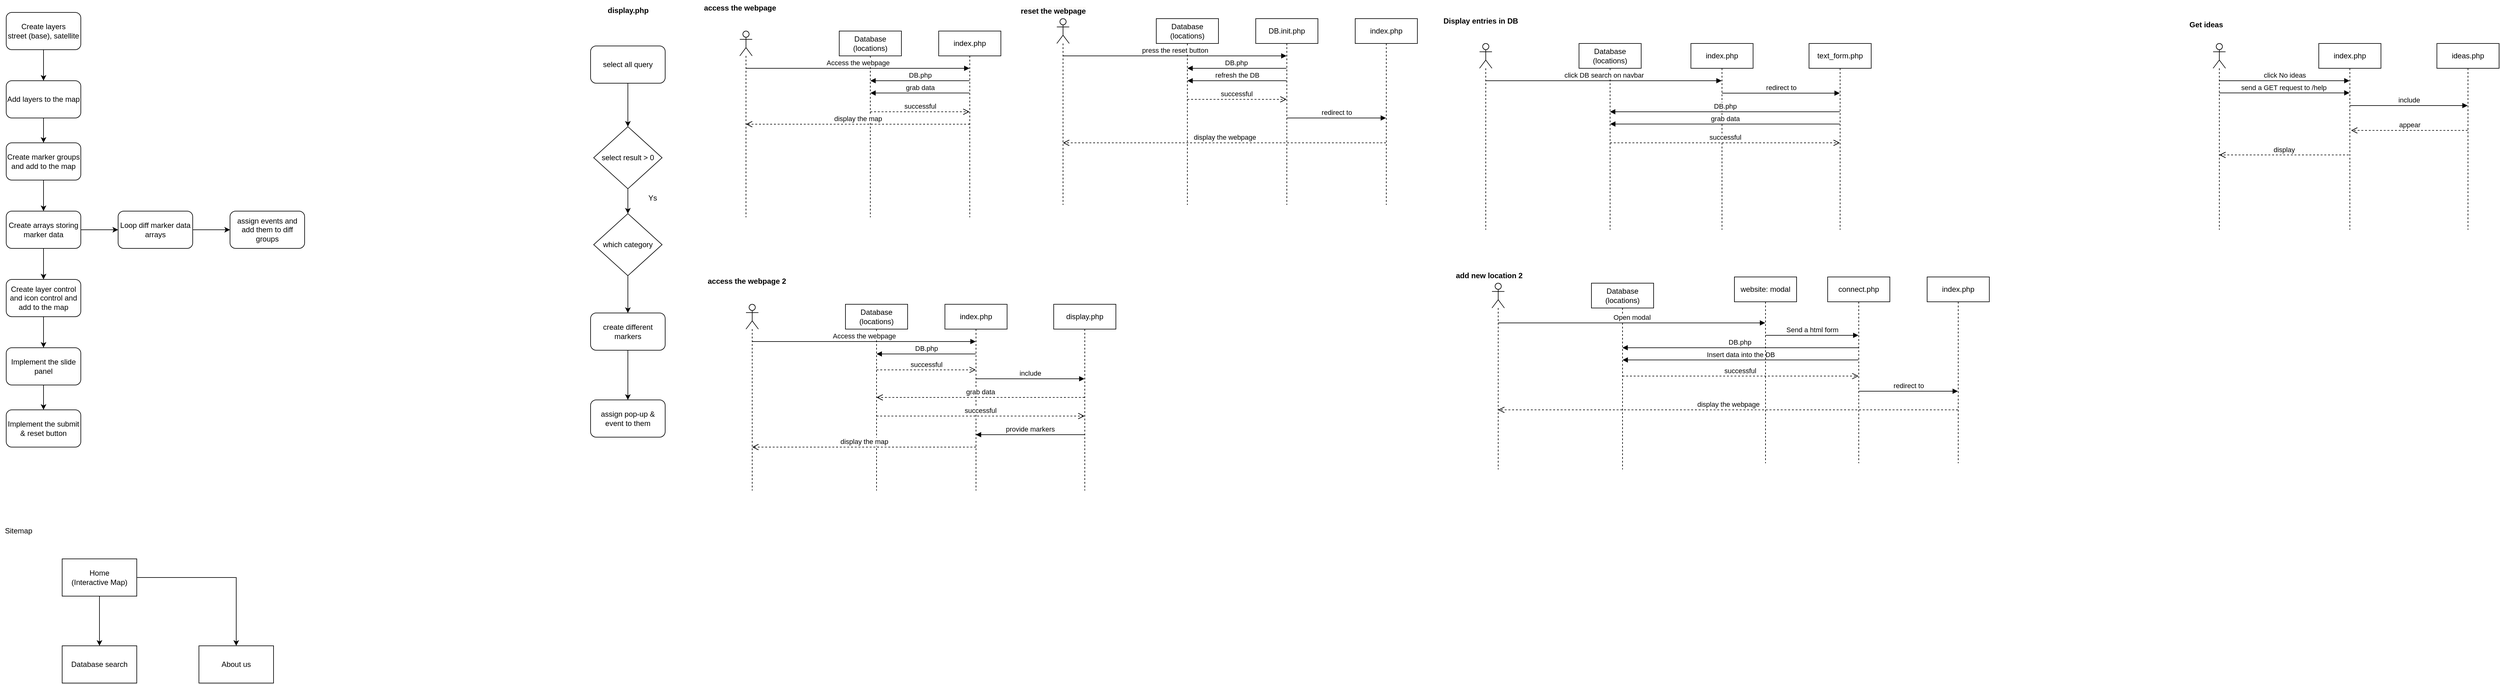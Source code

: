 <mxfile version="26.0.6">
  <diagram name="Page-1" id="nXaa11pZkZT-A5hi-8ZA">
    <mxGraphModel dx="1509" dy="813" grid="1" gridSize="10" guides="1" tooltips="1" connect="1" arrows="1" fold="1" page="1" pageScale="1" pageWidth="1169" pageHeight="827" math="0" shadow="0">
      <root>
        <mxCell id="0" />
        <mxCell id="1" parent="0" />
        <mxCell id="P0eKyDnEb8iTKFPrrxN9-12" value="" style="edgeStyle=orthogonalEdgeStyle;rounded=0;orthogonalLoop=1;jettySize=auto;html=1;" parent="1" source="P0eKyDnEb8iTKFPrrxN9-3" target="P0eKyDnEb8iTKFPrrxN9-4" edge="1">
          <mxGeometry relative="1" as="geometry" />
        </mxCell>
        <mxCell id="P0eKyDnEb8iTKFPrrxN9-3" value="Create layers&lt;br&gt;street (base), satellite" style="rounded=1;whiteSpace=wrap;html=1;" parent="1" vertex="1">
          <mxGeometry x="60" y="50" width="120" height="60" as="geometry" />
        </mxCell>
        <mxCell id="P0eKyDnEb8iTKFPrrxN9-13" value="" style="edgeStyle=orthogonalEdgeStyle;rounded=0;orthogonalLoop=1;jettySize=auto;html=1;" parent="1" source="P0eKyDnEb8iTKFPrrxN9-4" target="P0eKyDnEb8iTKFPrrxN9-5" edge="1">
          <mxGeometry relative="1" as="geometry" />
        </mxCell>
        <mxCell id="P0eKyDnEb8iTKFPrrxN9-4" value="Add layers to the map" style="rounded=1;whiteSpace=wrap;html=1;" parent="1" vertex="1">
          <mxGeometry x="60" y="160" width="120" height="60" as="geometry" />
        </mxCell>
        <mxCell id="P0eKyDnEb8iTKFPrrxN9-14" value="" style="edgeStyle=orthogonalEdgeStyle;rounded=0;orthogonalLoop=1;jettySize=auto;html=1;" parent="1" source="P0eKyDnEb8iTKFPrrxN9-5" target="P0eKyDnEb8iTKFPrrxN9-8" edge="1">
          <mxGeometry relative="1" as="geometry" />
        </mxCell>
        <mxCell id="P0eKyDnEb8iTKFPrrxN9-5" value="Create marker groups and add to the map" style="rounded=1;whiteSpace=wrap;html=1;" parent="1" vertex="1">
          <mxGeometry x="60" y="260" width="120" height="60" as="geometry" />
        </mxCell>
        <mxCell id="P0eKyDnEb8iTKFPrrxN9-15" value="" style="edgeStyle=orthogonalEdgeStyle;rounded=0;orthogonalLoop=1;jettySize=auto;html=1;" parent="1" source="P0eKyDnEb8iTKFPrrxN9-8" target="P0eKyDnEb8iTKFPrrxN9-9" edge="1">
          <mxGeometry relative="1" as="geometry" />
        </mxCell>
        <mxCell id="P0eKyDnEb8iTKFPrrxN9-20" value="" style="edgeStyle=orthogonalEdgeStyle;rounded=0;orthogonalLoop=1;jettySize=auto;html=1;" parent="1" source="P0eKyDnEb8iTKFPrrxN9-8" target="P0eKyDnEb8iTKFPrrxN9-11" edge="1">
          <mxGeometry relative="1" as="geometry" />
        </mxCell>
        <mxCell id="P0eKyDnEb8iTKFPrrxN9-8" value="Create arrays storing marker data" style="rounded=1;whiteSpace=wrap;html=1;" parent="1" vertex="1">
          <mxGeometry x="60" y="370" width="120" height="60" as="geometry" />
        </mxCell>
        <mxCell id="P0eKyDnEb8iTKFPrrxN9-16" value="" style="edgeStyle=orthogonalEdgeStyle;rounded=0;orthogonalLoop=1;jettySize=auto;html=1;" parent="1" source="P0eKyDnEb8iTKFPrrxN9-9" target="P0eKyDnEb8iTKFPrrxN9-10" edge="1">
          <mxGeometry relative="1" as="geometry" />
        </mxCell>
        <mxCell id="P0eKyDnEb8iTKFPrrxN9-9" value="Create layer control and icon control and add to the map" style="rounded=1;whiteSpace=wrap;html=1;" parent="1" vertex="1">
          <mxGeometry x="60" y="480" width="120" height="60" as="geometry" />
        </mxCell>
        <mxCell id="P0eKyDnEb8iTKFPrrxN9-66" value="" style="edgeStyle=orthogonalEdgeStyle;rounded=0;orthogonalLoop=1;jettySize=auto;html=1;" parent="1" source="P0eKyDnEb8iTKFPrrxN9-10" target="P0eKyDnEb8iTKFPrrxN9-65" edge="1">
          <mxGeometry relative="1" as="geometry" />
        </mxCell>
        <mxCell id="P0eKyDnEb8iTKFPrrxN9-10" value="Implement the slide panel" style="rounded=1;whiteSpace=wrap;html=1;" parent="1" vertex="1">
          <mxGeometry x="60" y="590" width="120" height="60" as="geometry" />
        </mxCell>
        <mxCell id="P0eKyDnEb8iTKFPrrxN9-19" value="" style="edgeStyle=orthogonalEdgeStyle;rounded=0;orthogonalLoop=1;jettySize=auto;html=1;" parent="1" source="P0eKyDnEb8iTKFPrrxN9-11" target="P0eKyDnEb8iTKFPrrxN9-18" edge="1">
          <mxGeometry relative="1" as="geometry" />
        </mxCell>
        <mxCell id="P0eKyDnEb8iTKFPrrxN9-11" value="Loop diff marker data arrays" style="rounded=1;whiteSpace=wrap;html=1;" parent="1" vertex="1">
          <mxGeometry x="240" y="370" width="120" height="60" as="geometry" />
        </mxCell>
        <mxCell id="P0eKyDnEb8iTKFPrrxN9-18" value="assign events and add them to diff groups" style="rounded=1;whiteSpace=wrap;html=1;" parent="1" vertex="1">
          <mxGeometry x="420" y="370" width="120" height="60" as="geometry" />
        </mxCell>
        <mxCell id="P0eKyDnEb8iTKFPrrxN9-21" style="edgeStyle=orthogonalEdgeStyle;rounded=0;orthogonalLoop=1;jettySize=auto;html=1;exitX=0.5;exitY=1;exitDx=0;exitDy=0;" parent="1" source="P0eKyDnEb8iTKFPrrxN9-11" target="P0eKyDnEb8iTKFPrrxN9-11" edge="1">
          <mxGeometry relative="1" as="geometry" />
        </mxCell>
        <mxCell id="P0eKyDnEb8iTKFPrrxN9-29" value="" style="shape=umlLifeline;perimeter=lifelinePerimeter;whiteSpace=wrap;html=1;container=1;dropTarget=0;collapsible=0;recursiveResize=0;outlineConnect=0;portConstraint=eastwest;newEdgeStyle={&quot;curved&quot;:0,&quot;rounded&quot;:0};participant=umlActor;" parent="1" vertex="1">
          <mxGeometry x="1240" y="80" width="20" height="300" as="geometry" />
        </mxCell>
        <mxCell id="P0eKyDnEb8iTKFPrrxN9-30" value="Database&lt;br&gt;(locations)" style="shape=umlLifeline;perimeter=lifelinePerimeter;whiteSpace=wrap;html=1;container=1;dropTarget=0;collapsible=0;recursiveResize=0;outlineConnect=0;portConstraint=eastwest;newEdgeStyle={&quot;curved&quot;:0,&quot;rounded&quot;:0};" parent="1" vertex="1">
          <mxGeometry x="1400" y="80" width="100" height="300" as="geometry" />
        </mxCell>
        <mxCell id="P0eKyDnEb8iTKFPrrxN9-32" value="index.php" style="shape=umlLifeline;perimeter=lifelinePerimeter;whiteSpace=wrap;html=1;container=1;dropTarget=0;collapsible=0;recursiveResize=0;outlineConnect=0;portConstraint=eastwest;newEdgeStyle={&quot;curved&quot;:0,&quot;rounded&quot;:0};" parent="1" vertex="1">
          <mxGeometry x="1560" y="80" width="100" height="300" as="geometry" />
        </mxCell>
        <mxCell id="P0eKyDnEb8iTKFPrrxN9-34" value="display the map" style="html=1;verticalAlign=bottom;endArrow=open;dashed=1;endSize=8;curved=0;rounded=0;" parent="1" target="P0eKyDnEb8iTKFPrrxN9-29" edge="1">
          <mxGeometry relative="1" as="geometry">
            <mxPoint x="1610" y="230" as="sourcePoint" />
            <mxPoint x="1540" y="230" as="targetPoint" />
          </mxGeometry>
        </mxCell>
        <mxCell id="P0eKyDnEb8iTKFPrrxN9-35" value="Access the webpage" style="html=1;verticalAlign=bottom;endArrow=block;curved=0;rounded=0;" parent="1" target="P0eKyDnEb8iTKFPrrxN9-32" edge="1">
          <mxGeometry width="80" relative="1" as="geometry">
            <mxPoint x="1250" y="140" as="sourcePoint" />
            <mxPoint x="1330" y="140" as="targetPoint" />
          </mxGeometry>
        </mxCell>
        <mxCell id="P0eKyDnEb8iTKFPrrxN9-37" value="DB.php" style="html=1;verticalAlign=bottom;endArrow=block;curved=0;rounded=0;" parent="1" target="P0eKyDnEb8iTKFPrrxN9-30" edge="1">
          <mxGeometry width="80" relative="1" as="geometry">
            <mxPoint x="1609.5" y="160" as="sourcePoint" />
            <mxPoint x="1530" y="160" as="targetPoint" />
          </mxGeometry>
        </mxCell>
        <mxCell id="P0eKyDnEb8iTKFPrrxN9-38" value="successful" style="html=1;verticalAlign=bottom;endArrow=open;dashed=1;endSize=8;curved=0;rounded=0;" parent="1" edge="1">
          <mxGeometry x="-0.002" relative="1" as="geometry">
            <mxPoint x="1450.1" y="210" as="sourcePoint" />
            <mxPoint x="1609.5" y="210" as="targetPoint" />
            <mxPoint as="offset" />
          </mxGeometry>
        </mxCell>
        <mxCell id="P0eKyDnEb8iTKFPrrxN9-48" value="grab data" style="html=1;verticalAlign=bottom;endArrow=block;curved=0;rounded=0;" parent="1" edge="1">
          <mxGeometry x="-0.003" width="80" relative="1" as="geometry">
            <mxPoint x="1609.5" y="179.76" as="sourcePoint" />
            <mxPoint x="1450" y="179.76" as="targetPoint" />
            <mxPoint as="offset" />
          </mxGeometry>
        </mxCell>
        <mxCell id="P0eKyDnEb8iTKFPrrxN9-52" value="access the webpage" style="text;align=center;fontStyle=1;verticalAlign=middle;spacingLeft=3;spacingRight=3;strokeColor=none;rotatable=0;points=[[0,0.5],[1,0.5]];portConstraint=eastwest;html=1;" parent="1" vertex="1">
          <mxGeometry x="1200" y="30" width="80" height="26" as="geometry" />
        </mxCell>
        <mxCell id="P0eKyDnEb8iTKFPrrxN9-54" value="" style="shape=umlLifeline;perimeter=lifelinePerimeter;whiteSpace=wrap;html=1;container=1;dropTarget=0;collapsible=0;recursiveResize=0;outlineConnect=0;portConstraint=eastwest;newEdgeStyle={&quot;curved&quot;:0,&quot;rounded&quot;:0};participant=umlActor;" parent="1" vertex="1">
          <mxGeometry x="1750" y="60" width="20" height="300" as="geometry" />
        </mxCell>
        <mxCell id="P0eKyDnEb8iTKFPrrxN9-55" value="Database&lt;br&gt;(locations)" style="shape=umlLifeline;perimeter=lifelinePerimeter;whiteSpace=wrap;html=1;container=1;dropTarget=0;collapsible=0;recursiveResize=0;outlineConnect=0;portConstraint=eastwest;newEdgeStyle={&quot;curved&quot;:0,&quot;rounded&quot;:0};" parent="1" vertex="1">
          <mxGeometry x="1910" y="60" width="100" height="300" as="geometry" />
        </mxCell>
        <mxCell id="P0eKyDnEb8iTKFPrrxN9-56" value="DB.init.php" style="shape=umlLifeline;perimeter=lifelinePerimeter;whiteSpace=wrap;html=1;container=1;dropTarget=0;collapsible=0;recursiveResize=0;outlineConnect=0;portConstraint=eastwest;newEdgeStyle={&quot;curved&quot;:0,&quot;rounded&quot;:0};" parent="1" vertex="1">
          <mxGeometry x="2070" y="60" width="100" height="300" as="geometry" />
        </mxCell>
        <mxCell id="P0eKyDnEb8iTKFPrrxN9-57" value="press the reset button" style="html=1;verticalAlign=bottom;endArrow=block;curved=0;rounded=0;" parent="1" target="P0eKyDnEb8iTKFPrrxN9-56" edge="1">
          <mxGeometry x="0.001" width="80" relative="1" as="geometry">
            <mxPoint x="1760" y="120" as="sourcePoint" />
            <mxPoint x="1840" y="120" as="targetPoint" />
            <mxPoint as="offset" />
          </mxGeometry>
        </mxCell>
        <mxCell id="P0eKyDnEb8iTKFPrrxN9-58" value="DB.php&amp;nbsp;" style="html=1;verticalAlign=bottom;endArrow=block;curved=0;rounded=0;" parent="1" target="P0eKyDnEb8iTKFPrrxN9-55" edge="1">
          <mxGeometry width="80" relative="1" as="geometry">
            <mxPoint x="2119.5" y="140" as="sourcePoint" />
            <mxPoint x="2040" y="140" as="targetPoint" />
          </mxGeometry>
        </mxCell>
        <mxCell id="P0eKyDnEb8iTKFPrrxN9-59" value="successful" style="html=1;verticalAlign=bottom;endArrow=open;dashed=1;endSize=8;curved=0;rounded=0;" parent="1" edge="1">
          <mxGeometry x="-0.007" relative="1" as="geometry">
            <mxPoint x="1960.1" y="190" as="sourcePoint" />
            <mxPoint x="2119.5" y="190" as="targetPoint" />
            <mxPoint as="offset" />
          </mxGeometry>
        </mxCell>
        <mxCell id="P0eKyDnEb8iTKFPrrxN9-60" value="refresh the DB" style="html=1;verticalAlign=bottom;endArrow=block;curved=0;rounded=0;" parent="1" edge="1">
          <mxGeometry x="0.003" width="80" relative="1" as="geometry">
            <mxPoint x="2119.5" y="160" as="sourcePoint" />
            <mxPoint x="1960" y="160" as="targetPoint" />
            <mxPoint as="offset" />
          </mxGeometry>
        </mxCell>
        <mxCell id="P0eKyDnEb8iTKFPrrxN9-61" value="index.php" style="shape=umlLifeline;perimeter=lifelinePerimeter;whiteSpace=wrap;html=1;container=1;dropTarget=0;collapsible=0;recursiveResize=0;outlineConnect=0;portConstraint=eastwest;newEdgeStyle={&quot;curved&quot;:0,&quot;rounded&quot;:0};" parent="1" vertex="1">
          <mxGeometry x="2230" y="60" width="100" height="300" as="geometry" />
        </mxCell>
        <mxCell id="P0eKyDnEb8iTKFPrrxN9-62" value="redirect to" style="html=1;verticalAlign=bottom;endArrow=block;curved=0;rounded=0;" parent="1" target="P0eKyDnEb8iTKFPrrxN9-61" edge="1">
          <mxGeometry width="80" relative="1" as="geometry">
            <mxPoint x="2120" y="220" as="sourcePoint" />
            <mxPoint x="2200" y="220" as="targetPoint" />
          </mxGeometry>
        </mxCell>
        <mxCell id="P0eKyDnEb8iTKFPrrxN9-63" value="display the webpage" style="html=1;verticalAlign=bottom;endArrow=open;dashed=1;endSize=8;curved=0;rounded=0;" parent="1" edge="1">
          <mxGeometry relative="1" as="geometry">
            <mxPoint x="2279.5" y="260" as="sourcePoint" />
            <mxPoint x="1759.929" y="260" as="targetPoint" />
          </mxGeometry>
        </mxCell>
        <mxCell id="P0eKyDnEb8iTKFPrrxN9-64" value="&lt;span style=&quot;color: rgb(0, 0, 0); font-family: Helvetica; font-size: 12px; font-style: normal; font-variant-ligatures: normal; font-variant-caps: normal; font-weight: 700; letter-spacing: normal; orphans: 2; text-align: center; text-indent: 0px; text-transform: none; widows: 2; word-spacing: 0px; -webkit-text-stroke-width: 0px; white-space: nowrap; background-color: rgb(251, 251, 251); text-decoration-thickness: initial; text-decoration-style: initial; text-decoration-color: initial; float: none; display: inline !important;&quot;&gt;reset the webpage&lt;/span&gt;" style="text;whiteSpace=wrap;html=1;" parent="1" vertex="1">
          <mxGeometry x="1690" y="34" width="210" height="40" as="geometry" />
        </mxCell>
        <mxCell id="P0eKyDnEb8iTKFPrrxN9-65" value="Implement the submit &amp;amp; reset button" style="rounded=1;whiteSpace=wrap;html=1;" parent="1" vertex="1">
          <mxGeometry x="60" y="690" width="120" height="60" as="geometry" />
        </mxCell>
        <mxCell id="6KVZDdYRLR2ok5qFMloY-1" value="" style="shape=umlLifeline;perimeter=lifelinePerimeter;whiteSpace=wrap;html=1;container=1;dropTarget=0;collapsible=0;recursiveResize=0;outlineConnect=0;portConstraint=eastwest;newEdgeStyle={&quot;curved&quot;:0,&quot;rounded&quot;:0};participant=umlActor;" parent="1" vertex="1">
          <mxGeometry x="2450" y="486" width="20" height="300" as="geometry" />
        </mxCell>
        <mxCell id="6KVZDdYRLR2ok5qFMloY-2" value="Database&lt;br&gt;(locations)" style="shape=umlLifeline;perimeter=lifelinePerimeter;whiteSpace=wrap;html=1;container=1;dropTarget=0;collapsible=0;recursiveResize=0;outlineConnect=0;portConstraint=eastwest;newEdgeStyle={&quot;curved&quot;:0,&quot;rounded&quot;:0};" parent="1" vertex="1">
          <mxGeometry x="2610" y="486" width="100" height="300" as="geometry" />
        </mxCell>
        <mxCell id="6KVZDdYRLR2ok5qFMloY-3" value="connect.php" style="shape=umlLifeline;perimeter=lifelinePerimeter;whiteSpace=wrap;html=1;container=1;dropTarget=0;collapsible=0;recursiveResize=0;outlineConnect=0;portConstraint=eastwest;newEdgeStyle={&quot;curved&quot;:0,&quot;rounded&quot;:0};" parent="1" vertex="1">
          <mxGeometry x="2990" y="476" width="100" height="300" as="geometry" />
        </mxCell>
        <mxCell id="6KVZDdYRLR2ok5qFMloY-4" value="Send a html form" style="html=1;verticalAlign=bottom;endArrow=block;curved=0;rounded=0;" parent="1" edge="1">
          <mxGeometry width="80" relative="1" as="geometry">
            <mxPoint x="2889.929" y="570" as="sourcePoint" />
            <mxPoint x="3039.5" y="570" as="targetPoint" />
          </mxGeometry>
        </mxCell>
        <mxCell id="6KVZDdYRLR2ok5qFMloY-5" value="DB.php&amp;nbsp;" style="html=1;verticalAlign=bottom;endArrow=block;curved=0;rounded=0;" parent="1" source="6KVZDdYRLR2ok5qFMloY-3" edge="1">
          <mxGeometry width="80" relative="1" as="geometry">
            <mxPoint x="2819.5" y="590" as="sourcePoint" />
            <mxPoint x="2659.81" y="590" as="targetPoint" />
          </mxGeometry>
        </mxCell>
        <mxCell id="6KVZDdYRLR2ok5qFMloY-6" value="successful" style="html=1;verticalAlign=bottom;endArrow=open;dashed=1;endSize=8;curved=0;rounded=0;" parent="1" edge="1">
          <mxGeometry x="-0.007" relative="1" as="geometry">
            <mxPoint x="2660" y="635.66" as="sourcePoint" />
            <mxPoint x="3039.5" y="635.66" as="targetPoint" />
            <mxPoint as="offset" />
          </mxGeometry>
        </mxCell>
        <mxCell id="6KVZDdYRLR2ok5qFMloY-7" value="Insert data into the DB" style="html=1;verticalAlign=bottom;endArrow=block;curved=0;rounded=0;" parent="1" source="6KVZDdYRLR2ok5qFMloY-3" edge="1">
          <mxGeometry width="80" relative="1" as="geometry">
            <mxPoint x="2819.5" y="609.66" as="sourcePoint" />
            <mxPoint x="2660" y="609.66" as="targetPoint" />
          </mxGeometry>
        </mxCell>
        <mxCell id="6KVZDdYRLR2ok5qFMloY-8" value="index.php" style="shape=umlLifeline;perimeter=lifelinePerimeter;whiteSpace=wrap;html=1;container=1;dropTarget=0;collapsible=0;recursiveResize=0;outlineConnect=0;portConstraint=eastwest;newEdgeStyle={&quot;curved&quot;:0,&quot;rounded&quot;:0};" parent="1" vertex="1">
          <mxGeometry x="3150" y="476" width="100" height="300" as="geometry" />
        </mxCell>
        <mxCell id="6KVZDdYRLR2ok5qFMloY-9" value="redirect to" style="html=1;verticalAlign=bottom;endArrow=block;curved=0;rounded=0;" parent="1" edge="1">
          <mxGeometry width="80" relative="1" as="geometry">
            <mxPoint x="3039.81" y="660" as="sourcePoint" />
            <mxPoint x="3199.5" y="660" as="targetPoint" />
          </mxGeometry>
        </mxCell>
        <mxCell id="6KVZDdYRLR2ok5qFMloY-10" value="display the webpage" style="html=1;verticalAlign=bottom;endArrow=open;dashed=1;endSize=8;curved=0;rounded=0;" parent="1" source="6KVZDdYRLR2ok5qFMloY-8" edge="1">
          <mxGeometry relative="1" as="geometry">
            <mxPoint x="2979.5" y="690" as="sourcePoint" />
            <mxPoint x="2459.929" y="690" as="targetPoint" />
          </mxGeometry>
        </mxCell>
        <mxCell id="6KVZDdYRLR2ok5qFMloY-11" value="&lt;span style=&quot;color: rgb(0, 0, 0); font-family: Helvetica; font-size: 12px; font-style: normal; font-variant-ligatures: normal; font-variant-caps: normal; font-weight: 700; letter-spacing: normal; orphans: 2; text-align: center; text-indent: 0px; text-transform: none; widows: 2; word-spacing: 0px; -webkit-text-stroke-width: 0px; white-space: nowrap; background-color: rgb(251, 251, 251); text-decoration-thickness: initial; text-decoration-style: initial; text-decoration-color: initial; float: none; display: inline !important;&quot;&gt;add new location 2&lt;/span&gt;" style="text;whiteSpace=wrap;html=1;" parent="1" vertex="1">
          <mxGeometry x="2390" y="460" width="210" height="40" as="geometry" />
        </mxCell>
        <mxCell id="6KVZDdYRLR2ok5qFMloY-12" value="website: modal" style="shape=umlLifeline;perimeter=lifelinePerimeter;whiteSpace=wrap;html=1;container=1;dropTarget=0;collapsible=0;recursiveResize=0;outlineConnect=0;portConstraint=eastwest;newEdgeStyle={&quot;curved&quot;:0,&quot;rounded&quot;:0};" parent="1" vertex="1">
          <mxGeometry x="2840" y="476" width="100" height="300" as="geometry" />
        </mxCell>
        <mxCell id="6KVZDdYRLR2ok5qFMloY-15" value="Open modal" style="html=1;verticalAlign=bottom;endArrow=block;curved=0;rounded=0;" parent="1" edge="1">
          <mxGeometry width="80" relative="1" as="geometry">
            <mxPoint x="2459.81" y="550" as="sourcePoint" />
            <mxPoint x="2889.5" y="550" as="targetPoint" />
          </mxGeometry>
        </mxCell>
        <mxCell id="6KVZDdYRLR2ok5qFMloY-19" value="" style="edgeStyle=orthogonalEdgeStyle;rounded=0;orthogonalLoop=1;jettySize=auto;html=1;" parent="1" source="6KVZDdYRLR2ok5qFMloY-16" target="6KVZDdYRLR2ok5qFMloY-18" edge="1">
          <mxGeometry relative="1" as="geometry" />
        </mxCell>
        <mxCell id="6KVZDdYRLR2ok5qFMloY-21" value="" style="edgeStyle=orthogonalEdgeStyle;rounded=0;orthogonalLoop=1;jettySize=auto;html=1;" parent="1" source="6KVZDdYRLR2ok5qFMloY-16" target="6KVZDdYRLR2ok5qFMloY-20" edge="1">
          <mxGeometry relative="1" as="geometry" />
        </mxCell>
        <mxCell id="6KVZDdYRLR2ok5qFMloY-16" value="Home&lt;br&gt;(Interactive Map)" style="rounded=0;whiteSpace=wrap;html=1;" parent="1" vertex="1">
          <mxGeometry x="150" y="930" width="120" height="60" as="geometry" />
        </mxCell>
        <mxCell id="6KVZDdYRLR2ok5qFMloY-17" value="Sitemap" style="text;html=1;align=center;verticalAlign=middle;whiteSpace=wrap;rounded=0;" parent="1" vertex="1">
          <mxGeometry x="50" y="870" width="60" height="30" as="geometry" />
        </mxCell>
        <mxCell id="6KVZDdYRLR2ok5qFMloY-18" value="Database search" style="rounded=0;whiteSpace=wrap;html=1;" parent="1" vertex="1">
          <mxGeometry x="150" y="1070" width="120" height="60" as="geometry" />
        </mxCell>
        <mxCell id="6KVZDdYRLR2ok5qFMloY-20" value="About us" style="rounded=0;whiteSpace=wrap;html=1;" parent="1" vertex="1">
          <mxGeometry x="370" y="1070" width="120" height="60" as="geometry" />
        </mxCell>
        <mxCell id="I3coor1iJ0MH9hTttTZM-3" value="" style="shape=umlLifeline;perimeter=lifelinePerimeter;whiteSpace=wrap;html=1;container=1;dropTarget=0;collapsible=0;recursiveResize=0;outlineConnect=0;portConstraint=eastwest;newEdgeStyle={&quot;curved&quot;:0,&quot;rounded&quot;:0};participant=umlActor;" parent="1" vertex="1">
          <mxGeometry x="2430" y="100" width="20" height="300" as="geometry" />
        </mxCell>
        <mxCell id="I3coor1iJ0MH9hTttTZM-4" value="Database&lt;br&gt;(locations)" style="shape=umlLifeline;perimeter=lifelinePerimeter;whiteSpace=wrap;html=1;container=1;dropTarget=0;collapsible=0;recursiveResize=0;outlineConnect=0;portConstraint=eastwest;newEdgeStyle={&quot;curved&quot;:0,&quot;rounded&quot;:0};" parent="1" vertex="1">
          <mxGeometry x="2590" y="100" width="100" height="300" as="geometry" />
        </mxCell>
        <mxCell id="I3coor1iJ0MH9hTttTZM-13" value="&lt;span style=&quot;text-align: center;&quot;&gt;&lt;b&gt;Display entries in DB&lt;/b&gt;&lt;/span&gt;" style="text;whiteSpace=wrap;html=1;" parent="1" vertex="1">
          <mxGeometry x="2370" y="50" width="210" height="40" as="geometry" />
        </mxCell>
        <mxCell id="I3coor1iJ0MH9hTttTZM-14" value="index.php" style="shape=umlLifeline;perimeter=lifelinePerimeter;whiteSpace=wrap;html=1;container=1;dropTarget=0;collapsible=0;recursiveResize=0;outlineConnect=0;portConstraint=eastwest;newEdgeStyle={&quot;curved&quot;:0,&quot;rounded&quot;:0};" parent="1" vertex="1">
          <mxGeometry x="2770" y="100" width="100" height="300" as="geometry" />
        </mxCell>
        <mxCell id="I3coor1iJ0MH9hTttTZM-16" value="click DB search on navbar" style="html=1;verticalAlign=bottom;endArrow=block;curved=0;rounded=0;" parent="1" target="I3coor1iJ0MH9hTttTZM-14" edge="1">
          <mxGeometry x="0.001" width="80" relative="1" as="geometry">
            <mxPoint x="2440" y="160" as="sourcePoint" />
            <mxPoint x="2520" y="160" as="targetPoint" />
            <mxPoint as="offset" />
          </mxGeometry>
        </mxCell>
        <mxCell id="I3coor1iJ0MH9hTttTZM-17" value="text_form.php" style="shape=umlLifeline;perimeter=lifelinePerimeter;whiteSpace=wrap;html=1;container=1;dropTarget=0;collapsible=0;recursiveResize=0;outlineConnect=0;portConstraint=eastwest;newEdgeStyle={&quot;curved&quot;:0,&quot;rounded&quot;:0};" parent="1" vertex="1">
          <mxGeometry x="2960" y="100" width="100" height="300" as="geometry" />
        </mxCell>
        <mxCell id="I3coor1iJ0MH9hTttTZM-19" value="redirect to" style="html=1;verticalAlign=bottom;endArrow=block;curved=0;rounded=0;" parent="1" target="I3coor1iJ0MH9hTttTZM-17" edge="1">
          <mxGeometry width="80" relative="1" as="geometry">
            <mxPoint x="2820" y="180" as="sourcePoint" />
            <mxPoint x="2900" y="180" as="targetPoint" />
          </mxGeometry>
        </mxCell>
        <mxCell id="I3coor1iJ0MH9hTttTZM-22" value="DB.php" style="html=1;verticalAlign=bottom;endArrow=block;curved=0;rounded=0;" parent="1" edge="1">
          <mxGeometry width="80" relative="1" as="geometry">
            <mxPoint x="3009.5" y="210.0" as="sourcePoint" />
            <mxPoint x="2639.81" y="210.0" as="targetPoint" />
          </mxGeometry>
        </mxCell>
        <mxCell id="I3coor1iJ0MH9hTttTZM-24" value="successful" style="html=1;verticalAlign=bottom;endArrow=open;dashed=1;endSize=8;curved=0;rounded=0;" parent="1" edge="1">
          <mxGeometry relative="1" as="geometry">
            <mxPoint x="2640" y="260" as="sourcePoint" />
            <mxPoint x="3009.5" y="260" as="targetPoint" />
          </mxGeometry>
        </mxCell>
        <mxCell id="I3coor1iJ0MH9hTttTZM-25" value="grab data" style="html=1;verticalAlign=bottom;endArrow=block;curved=0;rounded=0;" parent="1" edge="1">
          <mxGeometry width="80" relative="1" as="geometry">
            <mxPoint x="3009.69" y="229.71" as="sourcePoint" />
            <mxPoint x="2640.0" y="229.71" as="targetPoint" />
          </mxGeometry>
        </mxCell>
        <mxCell id="I3coor1iJ0MH9hTttTZM-36" value="" style="shape=umlLifeline;perimeter=lifelinePerimeter;whiteSpace=wrap;html=1;container=1;dropTarget=0;collapsible=0;recursiveResize=0;outlineConnect=0;portConstraint=eastwest;newEdgeStyle={&quot;curved&quot;:0,&quot;rounded&quot;:0};participant=umlActor;" parent="1" vertex="1">
          <mxGeometry x="3610" y="100" width="20" height="300" as="geometry" />
        </mxCell>
        <mxCell id="I3coor1iJ0MH9hTttTZM-38" value="&lt;div style=&quot;text-align: center;&quot;&gt;&lt;span style=&quot;background-color: transparent; color: light-dark(rgb(0, 0, 0), rgb(255, 255, 255));&quot;&gt;&lt;b&gt;Get ideas&lt;/b&gt;&lt;/span&gt;&lt;/div&gt;" style="text;whiteSpace=wrap;html=1;" parent="1" vertex="1">
          <mxGeometry x="3570" y="56" width="210" height="40" as="geometry" />
        </mxCell>
        <mxCell id="I3coor1iJ0MH9hTttTZM-39" value="index.php" style="shape=umlLifeline;perimeter=lifelinePerimeter;whiteSpace=wrap;html=1;container=1;dropTarget=0;collapsible=0;recursiveResize=0;outlineConnect=0;portConstraint=eastwest;newEdgeStyle={&quot;curved&quot;:0,&quot;rounded&quot;:0};" parent="1" vertex="1">
          <mxGeometry x="3780" y="100" width="100" height="300" as="geometry" />
        </mxCell>
        <mxCell id="I3coor1iJ0MH9hTttTZM-40" value="click No ideas" style="html=1;verticalAlign=bottom;endArrow=block;curved=0;rounded=0;" parent="1" target="I3coor1iJ0MH9hTttTZM-39" edge="1">
          <mxGeometry x="0.001" width="80" relative="1" as="geometry">
            <mxPoint x="3620" y="160" as="sourcePoint" />
            <mxPoint x="3700" y="160" as="targetPoint" />
            <mxPoint as="offset" />
          </mxGeometry>
        </mxCell>
        <mxCell id="I3coor1iJ0MH9hTttTZM-41" value="ideas.php" style="shape=umlLifeline;perimeter=lifelinePerimeter;whiteSpace=wrap;html=1;container=1;dropTarget=0;collapsible=0;recursiveResize=0;outlineConnect=0;portConstraint=eastwest;newEdgeStyle={&quot;curved&quot;:0,&quot;rounded&quot;:0};" parent="1" vertex="1">
          <mxGeometry x="3970" y="100" width="100" height="300" as="geometry" />
        </mxCell>
        <mxCell id="I3coor1iJ0MH9hTttTZM-42" value="send a GET request to /help&amp;nbsp;" style="html=1;verticalAlign=bottom;endArrow=block;curved=0;rounded=0;" parent="1" target="I3coor1iJ0MH9hTttTZM-39" edge="1">
          <mxGeometry width="80" relative="1" as="geometry">
            <mxPoint x="3620" y="179.58" as="sourcePoint" />
            <mxPoint x="3809.5" y="179.58" as="targetPoint" />
          </mxGeometry>
        </mxCell>
        <mxCell id="I3coor1iJ0MH9hTttTZM-49" value="include" style="html=1;verticalAlign=bottom;endArrow=block;curved=0;rounded=0;" parent="1" target="I3coor1iJ0MH9hTttTZM-41" edge="1">
          <mxGeometry width="80" relative="1" as="geometry">
            <mxPoint x="3830" y="200" as="sourcePoint" />
            <mxPoint x="3910" y="200" as="targetPoint" />
          </mxGeometry>
        </mxCell>
        <mxCell id="I3coor1iJ0MH9hTttTZM-50" value="appear" style="html=1;verticalAlign=bottom;endArrow=open;dashed=1;endSize=8;curved=0;rounded=0;" parent="1" source="I3coor1iJ0MH9hTttTZM-41" edge="1">
          <mxGeometry x="0.004" relative="1" as="geometry">
            <mxPoint x="4011.5" y="240" as="sourcePoint" />
            <mxPoint x="3832" y="240" as="targetPoint" />
            <mxPoint as="offset" />
          </mxGeometry>
        </mxCell>
        <mxCell id="I3coor1iJ0MH9hTttTZM-51" value="display" style="html=1;verticalAlign=bottom;endArrow=open;dashed=1;endSize=8;curved=0;rounded=0;" parent="1" target="I3coor1iJ0MH9hTttTZM-36" edge="1">
          <mxGeometry x="0.004" relative="1" as="geometry">
            <mxPoint x="3828" y="279.5" as="sourcePoint" />
            <mxPoint x="3640" y="279.5" as="targetPoint" />
            <mxPoint as="offset" />
          </mxGeometry>
        </mxCell>
        <mxCell id="yW-nKpANllf4GFsAFB5Q-34" value="" style="shape=umlLifeline;perimeter=lifelinePerimeter;whiteSpace=wrap;html=1;container=1;dropTarget=0;collapsible=0;recursiveResize=0;outlineConnect=0;portConstraint=eastwest;newEdgeStyle={&quot;curved&quot;:0,&quot;rounded&quot;:0};participant=umlActor;" vertex="1" parent="1">
          <mxGeometry x="1250" y="520" width="20" height="300" as="geometry" />
        </mxCell>
        <mxCell id="yW-nKpANllf4GFsAFB5Q-35" value="Database&lt;br&gt;(locations)" style="shape=umlLifeline;perimeter=lifelinePerimeter;whiteSpace=wrap;html=1;container=1;dropTarget=0;collapsible=0;recursiveResize=0;outlineConnect=0;portConstraint=eastwest;newEdgeStyle={&quot;curved&quot;:0,&quot;rounded&quot;:0};" vertex="1" parent="1">
          <mxGeometry x="1410" y="520" width="100" height="300" as="geometry" />
        </mxCell>
        <mxCell id="yW-nKpANllf4GFsAFB5Q-36" value="index.php" style="shape=umlLifeline;perimeter=lifelinePerimeter;whiteSpace=wrap;html=1;container=1;dropTarget=0;collapsible=0;recursiveResize=0;outlineConnect=0;portConstraint=eastwest;newEdgeStyle={&quot;curved&quot;:0,&quot;rounded&quot;:0};" vertex="1" parent="1">
          <mxGeometry x="1570" y="520" width="100" height="300" as="geometry" />
        </mxCell>
        <mxCell id="yW-nKpANllf4GFsAFB5Q-37" value="grab data" style="html=1;verticalAlign=bottom;endArrow=open;dashed=1;endSize=8;curved=0;rounded=0;" edge="1" parent="1" target="yW-nKpANllf4GFsAFB5Q-35" source="yW-nKpANllf4GFsAFB5Q-44">
          <mxGeometry relative="1" as="geometry">
            <mxPoint x="1790.15" y="660" as="sourcePoint" />
            <mxPoint x="1429.85" y="660" as="targetPoint" />
          </mxGeometry>
        </mxCell>
        <mxCell id="yW-nKpANllf4GFsAFB5Q-38" value="Access the webpage" style="html=1;verticalAlign=bottom;endArrow=block;curved=0;rounded=0;" edge="1" parent="1" target="yW-nKpANllf4GFsAFB5Q-36">
          <mxGeometry width="80" relative="1" as="geometry">
            <mxPoint x="1260" y="580" as="sourcePoint" />
            <mxPoint x="1340" y="580" as="targetPoint" />
          </mxGeometry>
        </mxCell>
        <mxCell id="yW-nKpANllf4GFsAFB5Q-39" value="DB.php" style="html=1;verticalAlign=bottom;endArrow=block;curved=0;rounded=0;" edge="1" parent="1" target="yW-nKpANllf4GFsAFB5Q-35">
          <mxGeometry width="80" relative="1" as="geometry">
            <mxPoint x="1619.5" y="600" as="sourcePoint" />
            <mxPoint x="1540" y="600" as="targetPoint" />
          </mxGeometry>
        </mxCell>
        <mxCell id="yW-nKpANllf4GFsAFB5Q-40" value="successful" style="html=1;verticalAlign=bottom;endArrow=open;dashed=1;endSize=8;curved=0;rounded=0;" edge="1" parent="1">
          <mxGeometry x="-0.002" relative="1" as="geometry">
            <mxPoint x="1460.1" y="625.6" as="sourcePoint" />
            <mxPoint x="1619.5" y="625.6" as="targetPoint" />
            <mxPoint as="offset" />
          </mxGeometry>
        </mxCell>
        <mxCell id="yW-nKpANllf4GFsAFB5Q-41" value="include" style="html=1;verticalAlign=bottom;endArrow=block;curved=0;rounded=0;" edge="1" parent="1">
          <mxGeometry x="-0.003" width="80" relative="1" as="geometry">
            <mxPoint x="1619.7" y="640" as="sourcePoint" />
            <mxPoint x="1794.5" y="640" as="targetPoint" />
            <mxPoint as="offset" />
          </mxGeometry>
        </mxCell>
        <mxCell id="yW-nKpANllf4GFsAFB5Q-42" value="access the webpage 2" style="text;align=center;fontStyle=1;verticalAlign=middle;spacingLeft=3;spacingRight=3;strokeColor=none;rotatable=0;points=[[0,0.5],[1,0.5]];portConstraint=eastwest;html=1;" vertex="1" parent="1">
          <mxGeometry x="1211" y="470" width="80" height="26" as="geometry" />
        </mxCell>
        <mxCell id="yW-nKpANllf4GFsAFB5Q-44" value="display.php" style="shape=umlLifeline;perimeter=lifelinePerimeter;whiteSpace=wrap;html=1;container=1;dropTarget=0;collapsible=0;recursiveResize=0;outlineConnect=0;portConstraint=eastwest;newEdgeStyle={&quot;curved&quot;:0,&quot;rounded&quot;:0};" vertex="1" parent="1">
          <mxGeometry x="1745" y="520" width="100" height="300" as="geometry" />
        </mxCell>
        <mxCell id="yW-nKpANllf4GFsAFB5Q-45" value="successful" style="html=1;verticalAlign=bottom;endArrow=open;dashed=1;endSize=8;curved=0;rounded=0;" edge="1" parent="1">
          <mxGeometry x="-0.002" relative="1" as="geometry">
            <mxPoint x="1460" y="700" as="sourcePoint" />
            <mxPoint x="1794.5" y="700" as="targetPoint" />
            <mxPoint as="offset" />
          </mxGeometry>
        </mxCell>
        <mxCell id="yW-nKpANllf4GFsAFB5Q-46" value="provide markers" style="html=1;verticalAlign=bottom;endArrow=block;curved=0;rounded=0;" edge="1" parent="1">
          <mxGeometry width="80" relative="1" as="geometry">
            <mxPoint x="1794.5" y="730" as="sourcePoint" />
            <mxPoint x="1619.7" y="730" as="targetPoint" />
          </mxGeometry>
        </mxCell>
        <mxCell id="yW-nKpANllf4GFsAFB5Q-47" value="display the map" style="html=1;verticalAlign=bottom;endArrow=open;dashed=1;endSize=8;curved=0;rounded=0;" edge="1" parent="1">
          <mxGeometry relative="1" as="geometry">
            <mxPoint x="1620" y="750" as="sourcePoint" />
            <mxPoint x="1260" y="750" as="targetPoint" />
          </mxGeometry>
        </mxCell>
        <mxCell id="yW-nKpANllf4GFsAFB5Q-65" value="display.php" style="text;align=center;fontStyle=1;verticalAlign=middle;spacingLeft=3;spacingRight=3;strokeColor=none;rotatable=0;points=[[0,0.5],[1,0.5]];portConstraint=eastwest;html=1;" vertex="1" parent="1">
          <mxGeometry x="1020" y="34" width="80" height="26" as="geometry" />
        </mxCell>
        <mxCell id="yW-nKpANllf4GFsAFB5Q-66" style="edgeStyle=orthogonalEdgeStyle;rounded=0;orthogonalLoop=1;jettySize=auto;html=1;entryX=0;entryY=0.5;entryDx=0;entryDy=0;" edge="1" parent="1" source="yW-nKpANllf4GFsAFB5Q-67" target="yW-nKpANllf4GFsAFB5Q-69">
          <mxGeometry relative="1" as="geometry">
            <mxPoint x="1060" y="224" as="targetPoint" />
          </mxGeometry>
        </mxCell>
        <mxCell id="yW-nKpANllf4GFsAFB5Q-67" value="select all query" style="rounded=1;whiteSpace=wrap;html=1;" vertex="1" parent="1">
          <mxGeometry x="1000" y="104" width="120" height="60" as="geometry" />
        </mxCell>
        <mxCell id="yW-nKpANllf4GFsAFB5Q-68" style="edgeStyle=orthogonalEdgeStyle;rounded=0;orthogonalLoop=1;jettySize=auto;html=1;" edge="1" parent="1" source="yW-nKpANllf4GFsAFB5Q-69" target="yW-nKpANllf4GFsAFB5Q-71">
          <mxGeometry relative="1" as="geometry" />
        </mxCell>
        <mxCell id="yW-nKpANllf4GFsAFB5Q-69" value="select result &amp;gt; 0" style="rhombus;whiteSpace=wrap;html=1;direction=south;" vertex="1" parent="1">
          <mxGeometry x="1005" y="234" width="110" height="100" as="geometry" />
        </mxCell>
        <mxCell id="yW-nKpANllf4GFsAFB5Q-70" value="" style="edgeStyle=orthogonalEdgeStyle;rounded=0;orthogonalLoop=1;jettySize=auto;html=1;" edge="1" parent="1" source="yW-nKpANllf4GFsAFB5Q-71" target="yW-nKpANllf4GFsAFB5Q-73">
          <mxGeometry relative="1" as="geometry" />
        </mxCell>
        <mxCell id="yW-nKpANllf4GFsAFB5Q-71" value="which category" style="rhombus;whiteSpace=wrap;html=1;direction=south;" vertex="1" parent="1">
          <mxGeometry x="1005" y="374" width="110" height="100" as="geometry" />
        </mxCell>
        <mxCell id="yW-nKpANllf4GFsAFB5Q-72" value="" style="edgeStyle=orthogonalEdgeStyle;rounded=0;orthogonalLoop=1;jettySize=auto;html=1;" edge="1" parent="1" source="yW-nKpANllf4GFsAFB5Q-73" target="yW-nKpANllf4GFsAFB5Q-75">
          <mxGeometry relative="1" as="geometry" />
        </mxCell>
        <mxCell id="yW-nKpANllf4GFsAFB5Q-73" value="create different markers" style="rounded=1;whiteSpace=wrap;html=1;" vertex="1" parent="1">
          <mxGeometry x="1000" y="534" width="120" height="60" as="geometry" />
        </mxCell>
        <mxCell id="yW-nKpANllf4GFsAFB5Q-74" value="Ys" style="text;html=1;align=center;verticalAlign=middle;whiteSpace=wrap;rounded=0;" vertex="1" parent="1">
          <mxGeometry x="1070" y="334" width="60" height="30" as="geometry" />
        </mxCell>
        <mxCell id="yW-nKpANllf4GFsAFB5Q-75" value="assign pop-up &amp;amp; event to them" style="rounded=1;whiteSpace=wrap;html=1;" vertex="1" parent="1">
          <mxGeometry x="1000" y="674" width="120" height="60" as="geometry" />
        </mxCell>
      </root>
    </mxGraphModel>
  </diagram>
</mxfile>

